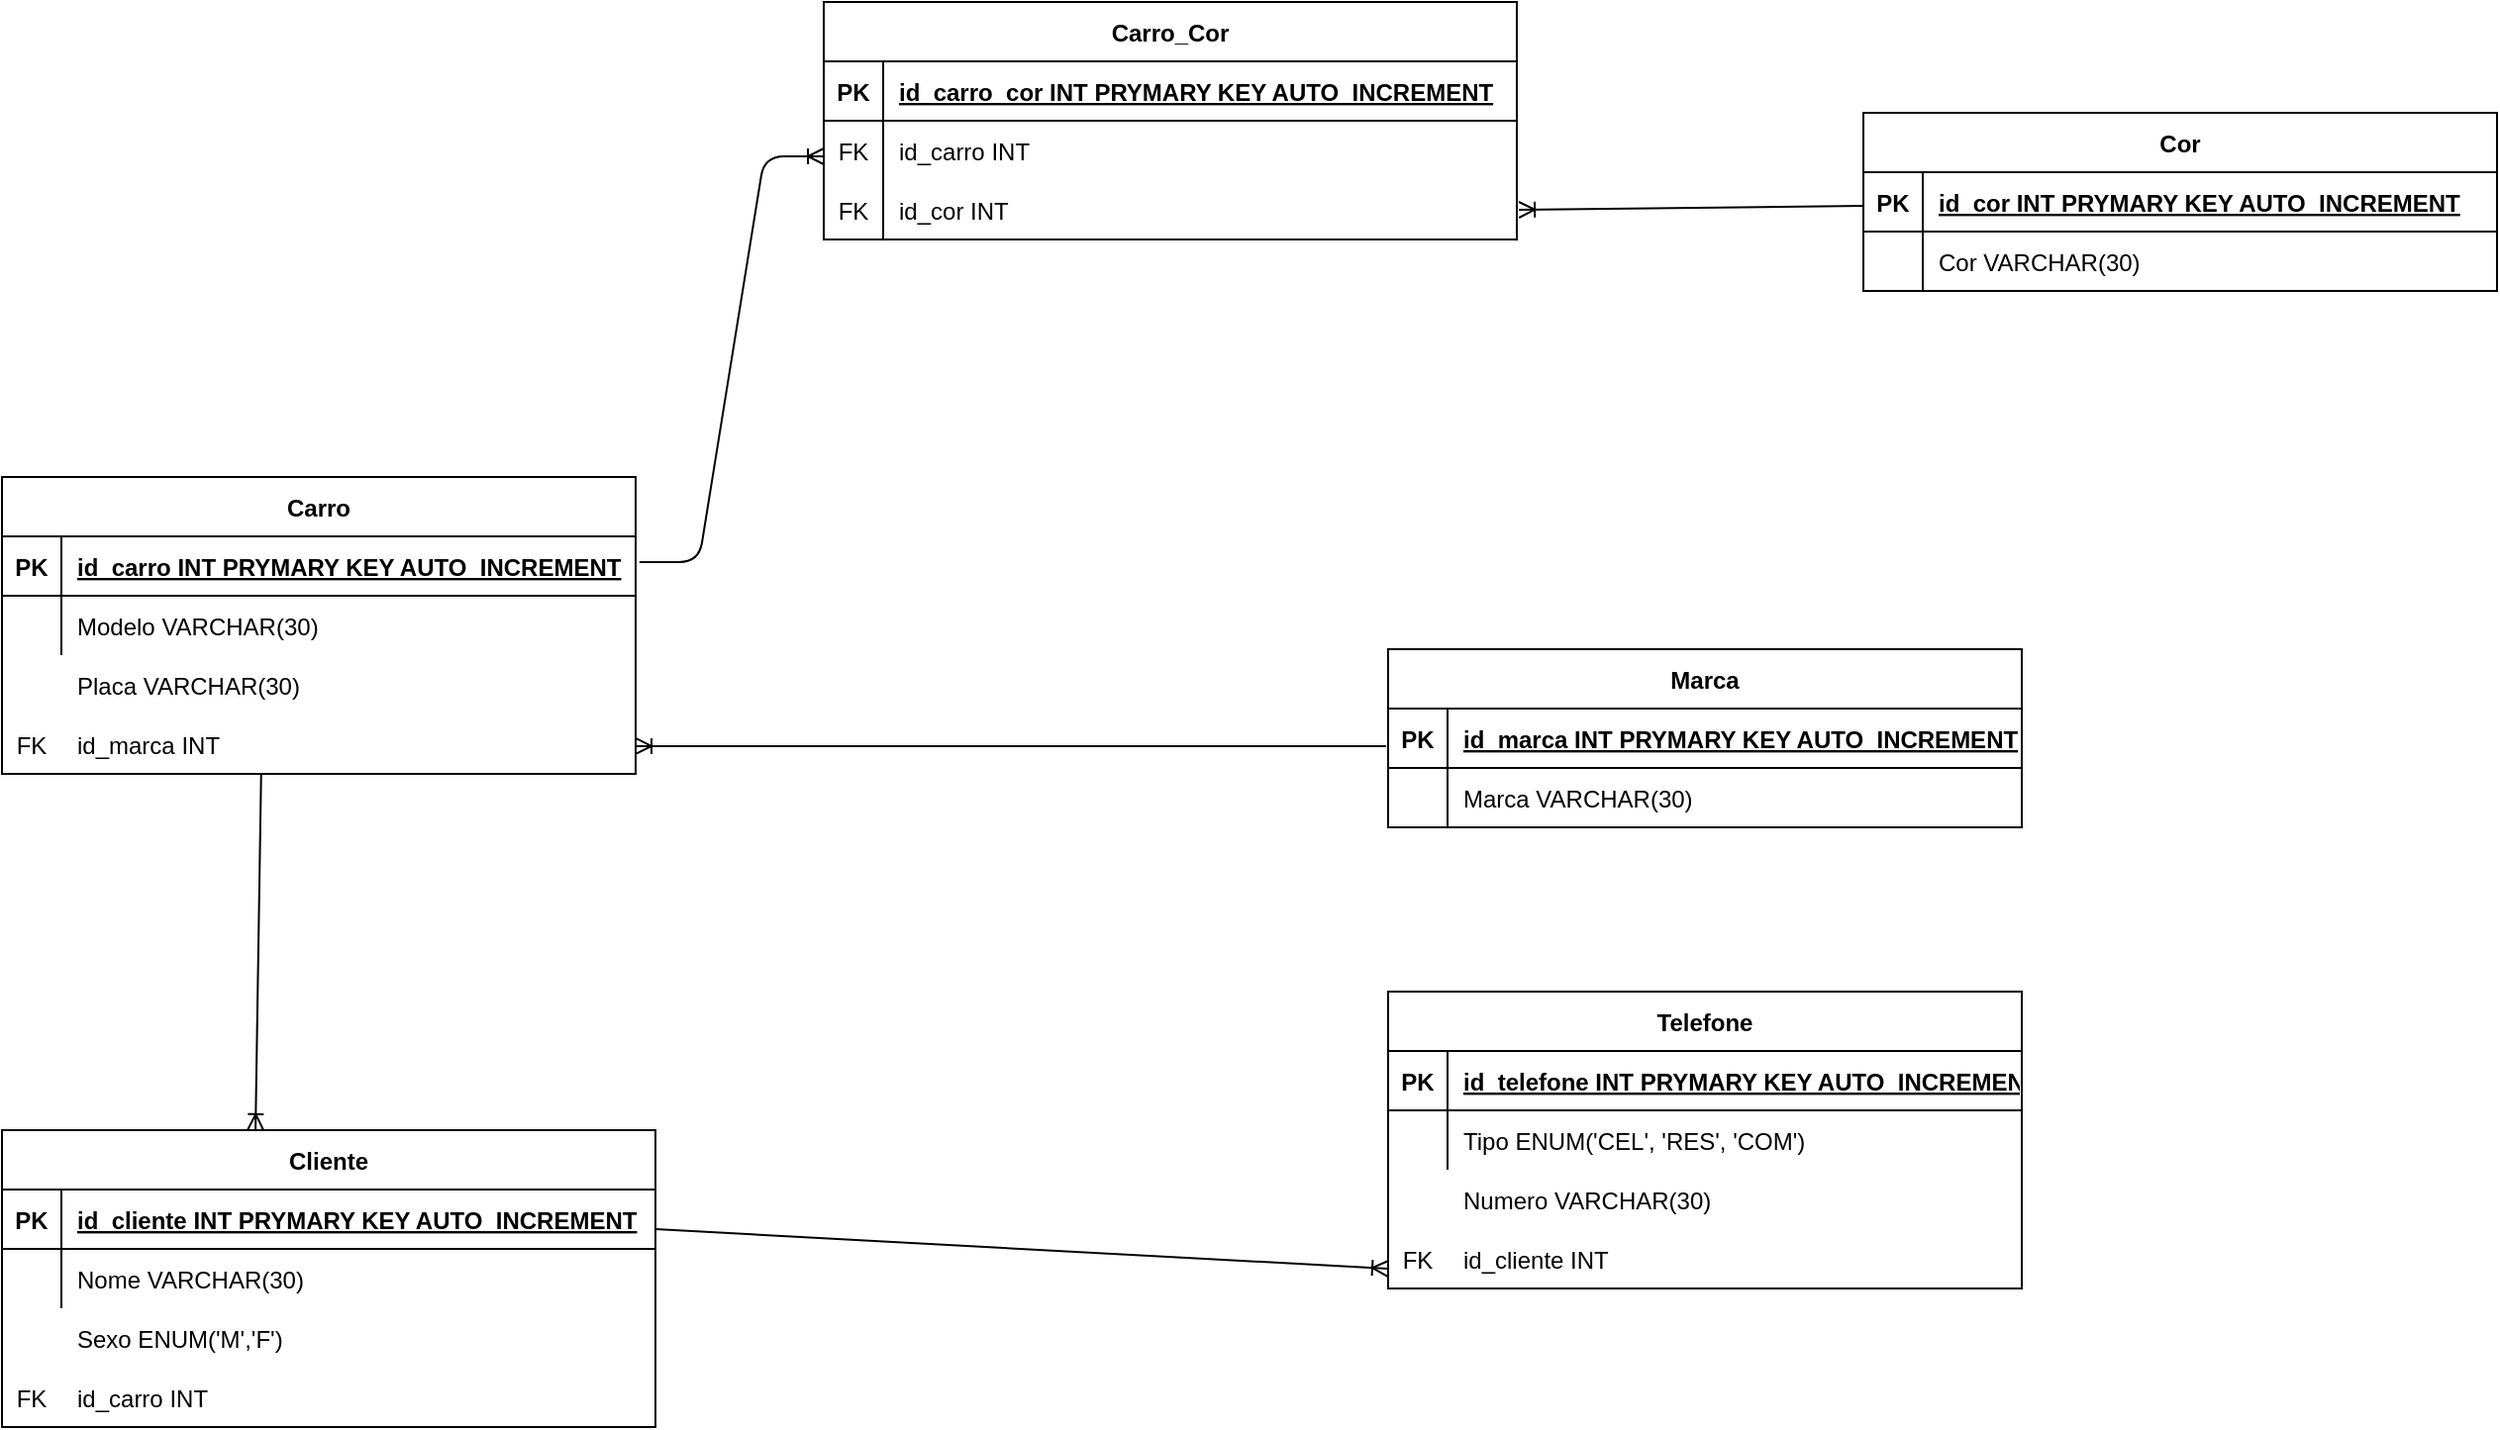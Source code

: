 <mxfile version="15.0.2" type="device"><diagram id="R2lEEEUBdFMjLlhIrx00" name="Page-1"><mxGraphModel dx="1621" dy="795" grid="1" gridSize="10" guides="1" tooltips="1" connect="1" arrows="1" fold="1" page="1" pageScale="1" pageWidth="850" pageHeight="1100" math="0" shadow="0" extFonts="Permanent Marker^https://fonts.googleapis.com/css?family=Permanent+Marker"><root><mxCell id="0"/><mxCell id="1" parent="0"/><mxCell id="a8Fml3buPXiwFYVnmUIC-18" value="" style="group" vertex="1" connectable="0" parent="1"><mxGeometry x="10" y="290" width="320" height="150" as="geometry"/></mxCell><mxCell id="C-vyLk0tnHw3VtMMgP7b-23" value="Carro" style="shape=table;startSize=30;container=1;collapsible=1;childLayout=tableLayout;fixedRows=1;rowLines=0;fontStyle=1;align=center;resizeLast=1;" parent="a8Fml3buPXiwFYVnmUIC-18" vertex="1"><mxGeometry width="320" height="150" as="geometry"/></mxCell><mxCell id="C-vyLk0tnHw3VtMMgP7b-24" value="" style="shape=partialRectangle;collapsible=0;dropTarget=0;pointerEvents=0;fillColor=none;points=[[0,0.5],[1,0.5]];portConstraint=eastwest;top=0;left=0;right=0;bottom=1;" parent="C-vyLk0tnHw3VtMMgP7b-23" vertex="1"><mxGeometry y="30" width="320" height="30" as="geometry"/></mxCell><mxCell id="C-vyLk0tnHw3VtMMgP7b-25" value="PK" style="shape=partialRectangle;overflow=hidden;connectable=0;fillColor=none;top=0;left=0;bottom=0;right=0;fontStyle=1;" parent="C-vyLk0tnHw3VtMMgP7b-24" vertex="1"><mxGeometry width="30" height="30" as="geometry"/></mxCell><mxCell id="C-vyLk0tnHw3VtMMgP7b-26" value="id_carro INT PRYMARY KEY AUTO_INCREMENT" style="shape=partialRectangle;overflow=hidden;connectable=0;fillColor=none;top=0;left=0;bottom=0;right=0;align=left;spacingLeft=6;fontStyle=5;" parent="C-vyLk0tnHw3VtMMgP7b-24" vertex="1"><mxGeometry x="30" width="290" height="30" as="geometry"/></mxCell><mxCell id="C-vyLk0tnHw3VtMMgP7b-27" value="" style="shape=partialRectangle;collapsible=0;dropTarget=0;pointerEvents=0;fillColor=none;points=[[0,0.5],[1,0.5]];portConstraint=eastwest;top=0;left=0;right=0;bottom=0;" parent="C-vyLk0tnHw3VtMMgP7b-23" vertex="1"><mxGeometry y="60" width="320" height="30" as="geometry"/></mxCell><mxCell id="C-vyLk0tnHw3VtMMgP7b-28" value="" style="shape=partialRectangle;overflow=hidden;connectable=0;fillColor=none;top=0;left=0;bottom=0;right=0;" parent="C-vyLk0tnHw3VtMMgP7b-27" vertex="1"><mxGeometry width="30" height="30" as="geometry"/></mxCell><mxCell id="C-vyLk0tnHw3VtMMgP7b-29" value="Modelo VARCHAR(30)" style="shape=partialRectangle;overflow=hidden;connectable=0;fillColor=none;top=0;left=0;bottom=0;right=0;align=left;spacingLeft=6;" parent="C-vyLk0tnHw3VtMMgP7b-27" vertex="1"><mxGeometry x="30" width="290" height="30" as="geometry"/></mxCell><mxCell id="a8Fml3buPXiwFYVnmUIC-1" value="" style="shape=partialRectangle;collapsible=0;dropTarget=0;pointerEvents=0;fillColor=none;points=[[0,0.5],[1,0.5]];portConstraint=eastwest;top=0;left=0;right=0;bottom=0;" vertex="1" parent="a8Fml3buPXiwFYVnmUIC-18"><mxGeometry y="90" width="320" height="30" as="geometry"/></mxCell><mxCell id="a8Fml3buPXiwFYVnmUIC-2" value="" style="shape=partialRectangle;overflow=hidden;connectable=0;fillColor=none;top=0;left=0;bottom=0;right=0;" vertex="1" parent="a8Fml3buPXiwFYVnmUIC-1"><mxGeometry width="30" height="30" as="geometry"/></mxCell><mxCell id="a8Fml3buPXiwFYVnmUIC-3" value="Placa VARCHAR(30)" style="shape=partialRectangle;overflow=hidden;connectable=0;fillColor=none;top=0;left=0;bottom=0;right=0;align=left;spacingLeft=6;" vertex="1" parent="a8Fml3buPXiwFYVnmUIC-1"><mxGeometry x="30" width="290" height="30" as="geometry"/></mxCell><mxCell id="a8Fml3buPXiwFYVnmUIC-4" value="" style="shape=partialRectangle;collapsible=0;dropTarget=0;pointerEvents=0;fillColor=none;points=[[0,0.5],[1,0.5]];portConstraint=eastwest;top=0;left=0;right=0;bottom=0;" vertex="1" parent="a8Fml3buPXiwFYVnmUIC-18"><mxGeometry y="120" width="320" height="30" as="geometry"/></mxCell><mxCell id="a8Fml3buPXiwFYVnmUIC-5" value="" style="shape=partialRectangle;overflow=hidden;connectable=0;fillColor=none;top=0;left=0;bottom=0;right=0;" vertex="1" parent="a8Fml3buPXiwFYVnmUIC-4"><mxGeometry width="30" height="30" as="geometry"/></mxCell><mxCell id="a8Fml3buPXiwFYVnmUIC-6" value="id_marca INT" style="shape=partialRectangle;overflow=hidden;connectable=0;fillColor=none;top=0;left=0;bottom=0;right=0;align=left;spacingLeft=6;" vertex="1" parent="a8Fml3buPXiwFYVnmUIC-4"><mxGeometry x="30" width="290" height="30" as="geometry"/></mxCell><mxCell id="a8Fml3buPXiwFYVnmUIC-17" value="FK" style="shape=partialRectangle;overflow=hidden;connectable=0;fillColor=none;top=0;left=0;bottom=0;right=0;" vertex="1" parent="a8Fml3buPXiwFYVnmUIC-18"><mxGeometry y="120" width="30" height="30" as="geometry"/></mxCell><mxCell id="a8Fml3buPXiwFYVnmUIC-50" value="" style="group" vertex="1" connectable="0" parent="1"><mxGeometry x="10" y="620" width="330" height="150" as="geometry"/></mxCell><mxCell id="a8Fml3buPXiwFYVnmUIC-51" value="Cliente" style="shape=table;startSize=30;container=1;collapsible=1;childLayout=tableLayout;fixedRows=1;rowLines=0;fontStyle=1;align=center;resizeLast=1;" vertex="1" parent="a8Fml3buPXiwFYVnmUIC-50"><mxGeometry width="330" height="150" as="geometry"/></mxCell><mxCell id="a8Fml3buPXiwFYVnmUIC-52" value="" style="shape=partialRectangle;collapsible=0;dropTarget=0;pointerEvents=0;fillColor=none;points=[[0,0.5],[1,0.5]];portConstraint=eastwest;top=0;left=0;right=0;bottom=1;" vertex="1" parent="a8Fml3buPXiwFYVnmUIC-51"><mxGeometry y="30" width="330" height="30" as="geometry"/></mxCell><mxCell id="a8Fml3buPXiwFYVnmUIC-53" value="PK" style="shape=partialRectangle;overflow=hidden;connectable=0;fillColor=none;top=0;left=0;bottom=0;right=0;fontStyle=1;" vertex="1" parent="a8Fml3buPXiwFYVnmUIC-52"><mxGeometry width="30" height="30" as="geometry"/></mxCell><mxCell id="a8Fml3buPXiwFYVnmUIC-54" value="id_cliente INT PRYMARY KEY AUTO_INCREMENT" style="shape=partialRectangle;overflow=hidden;connectable=0;fillColor=none;top=0;left=0;bottom=0;right=0;align=left;spacingLeft=6;fontStyle=5;" vertex="1" parent="a8Fml3buPXiwFYVnmUIC-52"><mxGeometry x="30" width="300" height="30" as="geometry"/></mxCell><mxCell id="a8Fml3buPXiwFYVnmUIC-55" value="" style="shape=partialRectangle;collapsible=0;dropTarget=0;pointerEvents=0;fillColor=none;points=[[0,0.5],[1,0.5]];portConstraint=eastwest;top=0;left=0;right=0;bottom=0;" vertex="1" parent="a8Fml3buPXiwFYVnmUIC-51"><mxGeometry y="60" width="330" height="30" as="geometry"/></mxCell><mxCell id="a8Fml3buPXiwFYVnmUIC-56" value="" style="shape=partialRectangle;overflow=hidden;connectable=0;fillColor=none;top=0;left=0;bottom=0;right=0;" vertex="1" parent="a8Fml3buPXiwFYVnmUIC-55"><mxGeometry width="30" height="30" as="geometry"/></mxCell><mxCell id="a8Fml3buPXiwFYVnmUIC-57" value="Nome VARCHAR(30)" style="shape=partialRectangle;overflow=hidden;connectable=0;fillColor=none;top=0;left=0;bottom=0;right=0;align=left;spacingLeft=6;" vertex="1" parent="a8Fml3buPXiwFYVnmUIC-55"><mxGeometry x="30" width="300" height="30" as="geometry"/></mxCell><mxCell id="a8Fml3buPXiwFYVnmUIC-58" value="" style="shape=partialRectangle;collapsible=0;dropTarget=0;pointerEvents=0;fillColor=none;points=[[0,0.5],[1,0.5]];portConstraint=eastwest;top=0;left=0;right=0;bottom=0;" vertex="1" parent="a8Fml3buPXiwFYVnmUIC-50"><mxGeometry y="90" width="320" height="30" as="geometry"/></mxCell><mxCell id="a8Fml3buPXiwFYVnmUIC-59" value="" style="shape=partialRectangle;overflow=hidden;connectable=0;fillColor=none;top=0;left=0;bottom=0;right=0;" vertex="1" parent="a8Fml3buPXiwFYVnmUIC-58"><mxGeometry width="30" height="30" as="geometry"/></mxCell><mxCell id="a8Fml3buPXiwFYVnmUIC-60" value="Sexo ENUM('M','F')" style="shape=partialRectangle;overflow=hidden;connectable=0;fillColor=none;top=0;left=0;bottom=0;right=0;align=left;spacingLeft=6;" vertex="1" parent="a8Fml3buPXiwFYVnmUIC-58"><mxGeometry x="30" width="290" height="30" as="geometry"/></mxCell><mxCell id="a8Fml3buPXiwFYVnmUIC-61" value="" style="shape=partialRectangle;collapsible=0;dropTarget=0;pointerEvents=0;fillColor=none;points=[[0,0.5],[1,0.5]];portConstraint=eastwest;top=0;left=0;right=0;bottom=0;" vertex="1" parent="a8Fml3buPXiwFYVnmUIC-50"><mxGeometry y="120" width="320" height="30" as="geometry"/></mxCell><mxCell id="a8Fml3buPXiwFYVnmUIC-62" value="" style="shape=partialRectangle;overflow=hidden;connectable=0;fillColor=none;top=0;left=0;bottom=0;right=0;" vertex="1" parent="a8Fml3buPXiwFYVnmUIC-61"><mxGeometry width="30" height="30" as="geometry"/></mxCell><mxCell id="a8Fml3buPXiwFYVnmUIC-63" value="id_carro INT" style="shape=partialRectangle;overflow=hidden;connectable=0;fillColor=none;top=0;left=0;bottom=0;right=0;align=left;spacingLeft=6;" vertex="1" parent="a8Fml3buPXiwFYVnmUIC-61"><mxGeometry x="30" width="290" height="30" as="geometry"/></mxCell><mxCell id="a8Fml3buPXiwFYVnmUIC-64" value="FK" style="shape=partialRectangle;overflow=hidden;connectable=0;fillColor=none;top=0;left=0;bottom=0;right=0;" vertex="1" parent="a8Fml3buPXiwFYVnmUIC-50"><mxGeometry y="120" width="30" height="30" as="geometry"/></mxCell><mxCell id="a8Fml3buPXiwFYVnmUIC-65" value="" style="group" vertex="1" connectable="0" parent="1"><mxGeometry x="710" y="550" width="320" height="150" as="geometry"/></mxCell><mxCell id="a8Fml3buPXiwFYVnmUIC-66" value="Telefone" style="shape=table;startSize=30;container=1;collapsible=1;childLayout=tableLayout;fixedRows=1;rowLines=0;fontStyle=1;align=center;resizeLast=1;" vertex="1" parent="a8Fml3buPXiwFYVnmUIC-65"><mxGeometry width="320" height="150" as="geometry"/></mxCell><mxCell id="a8Fml3buPXiwFYVnmUIC-67" value="" style="shape=partialRectangle;collapsible=0;dropTarget=0;pointerEvents=0;fillColor=none;points=[[0,0.5],[1,0.5]];portConstraint=eastwest;top=0;left=0;right=0;bottom=1;" vertex="1" parent="a8Fml3buPXiwFYVnmUIC-66"><mxGeometry y="30" width="320" height="30" as="geometry"/></mxCell><mxCell id="a8Fml3buPXiwFYVnmUIC-68" value="PK" style="shape=partialRectangle;overflow=hidden;connectable=0;fillColor=none;top=0;left=0;bottom=0;right=0;fontStyle=1;" vertex="1" parent="a8Fml3buPXiwFYVnmUIC-67"><mxGeometry width="30" height="30" as="geometry"/></mxCell><mxCell id="a8Fml3buPXiwFYVnmUIC-69" value="id_telefone INT PRYMARY KEY AUTO_INCREMENT" style="shape=partialRectangle;overflow=hidden;connectable=0;fillColor=none;top=0;left=0;bottom=0;right=0;align=left;spacingLeft=6;fontStyle=5;" vertex="1" parent="a8Fml3buPXiwFYVnmUIC-67"><mxGeometry x="30" width="290" height="30" as="geometry"/></mxCell><mxCell id="a8Fml3buPXiwFYVnmUIC-70" value="" style="shape=partialRectangle;collapsible=0;dropTarget=0;pointerEvents=0;fillColor=none;points=[[0,0.5],[1,0.5]];portConstraint=eastwest;top=0;left=0;right=0;bottom=0;" vertex="1" parent="a8Fml3buPXiwFYVnmUIC-66"><mxGeometry y="60" width="320" height="30" as="geometry"/></mxCell><mxCell id="a8Fml3buPXiwFYVnmUIC-71" value="" style="shape=partialRectangle;overflow=hidden;connectable=0;fillColor=none;top=0;left=0;bottom=0;right=0;" vertex="1" parent="a8Fml3buPXiwFYVnmUIC-70"><mxGeometry width="30" height="30" as="geometry"/></mxCell><mxCell id="a8Fml3buPXiwFYVnmUIC-72" value="Tipo ENUM('CEL', 'RES', 'COM')" style="shape=partialRectangle;overflow=hidden;connectable=0;fillColor=none;top=0;left=0;bottom=0;right=0;align=left;spacingLeft=6;" vertex="1" parent="a8Fml3buPXiwFYVnmUIC-70"><mxGeometry x="30" width="290" height="30" as="geometry"/></mxCell><mxCell id="a8Fml3buPXiwFYVnmUIC-73" value="" style="shape=partialRectangle;collapsible=0;dropTarget=0;pointerEvents=0;fillColor=none;points=[[0,0.5],[1,0.5]];portConstraint=eastwest;top=0;left=0;right=0;bottom=0;" vertex="1" parent="a8Fml3buPXiwFYVnmUIC-65"><mxGeometry y="90" width="320" height="30" as="geometry"/></mxCell><mxCell id="a8Fml3buPXiwFYVnmUIC-74" value="" style="shape=partialRectangle;overflow=hidden;connectable=0;fillColor=none;top=0;left=0;bottom=0;right=0;" vertex="1" parent="a8Fml3buPXiwFYVnmUIC-73"><mxGeometry width="30" height="30" as="geometry"/></mxCell><mxCell id="a8Fml3buPXiwFYVnmUIC-75" value="Numero VARCHAR(30)" style="shape=partialRectangle;overflow=hidden;connectable=0;fillColor=none;top=0;left=0;bottom=0;right=0;align=left;spacingLeft=6;" vertex="1" parent="a8Fml3buPXiwFYVnmUIC-73"><mxGeometry x="30" width="290" height="30" as="geometry"/></mxCell><mxCell id="a8Fml3buPXiwFYVnmUIC-76" value="" style="shape=partialRectangle;collapsible=0;dropTarget=0;pointerEvents=0;fillColor=none;points=[[0,0.5],[1,0.5]];portConstraint=eastwest;top=0;left=0;right=0;bottom=0;" vertex="1" parent="a8Fml3buPXiwFYVnmUIC-65"><mxGeometry y="120" width="320" height="30" as="geometry"/></mxCell><mxCell id="a8Fml3buPXiwFYVnmUIC-77" value="" style="shape=partialRectangle;overflow=hidden;connectable=0;fillColor=none;top=0;left=0;bottom=0;right=0;" vertex="1" parent="a8Fml3buPXiwFYVnmUIC-76"><mxGeometry width="30" height="30" as="geometry"/></mxCell><mxCell id="a8Fml3buPXiwFYVnmUIC-78" value="id_cliente INT" style="shape=partialRectangle;overflow=hidden;connectable=0;fillColor=none;top=0;left=0;bottom=0;right=0;align=left;spacingLeft=6;" vertex="1" parent="a8Fml3buPXiwFYVnmUIC-76"><mxGeometry x="30" width="290" height="30" as="geometry"/></mxCell><mxCell id="a8Fml3buPXiwFYVnmUIC-79" value="FK" style="shape=partialRectangle;overflow=hidden;connectable=0;fillColor=none;top=0;left=0;bottom=0;right=0;" vertex="1" parent="a8Fml3buPXiwFYVnmUIC-65"><mxGeometry y="120" width="30" height="30" as="geometry"/></mxCell><mxCell id="a8Fml3buPXiwFYVnmUIC-80" value="" style="group" vertex="1" connectable="0" parent="1"><mxGeometry x="710" y="377" width="320" height="90" as="geometry"/></mxCell><mxCell id="a8Fml3buPXiwFYVnmUIC-81" value="Marca" style="shape=table;startSize=30;container=1;collapsible=1;childLayout=tableLayout;fixedRows=1;rowLines=0;fontStyle=1;align=center;resizeLast=1;" vertex="1" parent="a8Fml3buPXiwFYVnmUIC-80"><mxGeometry width="320" height="90" as="geometry"/></mxCell><mxCell id="a8Fml3buPXiwFYVnmUIC-82" value="" style="shape=partialRectangle;collapsible=0;dropTarget=0;pointerEvents=0;fillColor=none;points=[[0,0.5],[1,0.5]];portConstraint=eastwest;top=0;left=0;right=0;bottom=1;" vertex="1" parent="a8Fml3buPXiwFYVnmUIC-81"><mxGeometry y="30" width="320" height="30" as="geometry"/></mxCell><mxCell id="a8Fml3buPXiwFYVnmUIC-83" value="PK" style="shape=partialRectangle;overflow=hidden;connectable=0;fillColor=none;top=0;left=0;bottom=0;right=0;fontStyle=1;" vertex="1" parent="a8Fml3buPXiwFYVnmUIC-82"><mxGeometry width="30" height="30" as="geometry"/></mxCell><mxCell id="a8Fml3buPXiwFYVnmUIC-84" value="id_marca INT PRYMARY KEY AUTO_INCREMENT" style="shape=partialRectangle;overflow=hidden;connectable=0;fillColor=none;top=0;left=0;bottom=0;right=0;align=left;spacingLeft=6;fontStyle=5;" vertex="1" parent="a8Fml3buPXiwFYVnmUIC-82"><mxGeometry x="30" width="290" height="30" as="geometry"/></mxCell><mxCell id="a8Fml3buPXiwFYVnmUIC-85" value="" style="shape=partialRectangle;collapsible=0;dropTarget=0;pointerEvents=0;fillColor=none;points=[[0,0.5],[1,0.5]];portConstraint=eastwest;top=0;left=0;right=0;bottom=0;" vertex="1" parent="a8Fml3buPXiwFYVnmUIC-81"><mxGeometry y="60" width="320" height="30" as="geometry"/></mxCell><mxCell id="a8Fml3buPXiwFYVnmUIC-86" value="" style="shape=partialRectangle;overflow=hidden;connectable=0;fillColor=none;top=0;left=0;bottom=0;right=0;" vertex="1" parent="a8Fml3buPXiwFYVnmUIC-85"><mxGeometry width="30" height="30" as="geometry"/></mxCell><mxCell id="a8Fml3buPXiwFYVnmUIC-87" value="Marca VARCHAR(30)" style="shape=partialRectangle;overflow=hidden;connectable=0;fillColor=none;top=0;left=0;bottom=0;right=0;align=left;spacingLeft=6;" vertex="1" parent="a8Fml3buPXiwFYVnmUIC-85"><mxGeometry x="30" width="290" height="30" as="geometry"/></mxCell><mxCell id="a8Fml3buPXiwFYVnmUIC-94" value="" style="shape=partialRectangle;overflow=hidden;connectable=0;fillColor=none;top=0;left=0;bottom=0;right=0;" vertex="1" parent="a8Fml3buPXiwFYVnmUIC-80"><mxGeometry y="72" width="30" height="18" as="geometry"/></mxCell><mxCell id="a8Fml3buPXiwFYVnmUIC-95" value="" style="group" vertex="1" connectable="0" parent="1"><mxGeometry x="950" y="106" width="320" height="90" as="geometry"/></mxCell><mxCell id="a8Fml3buPXiwFYVnmUIC-96" value="Cor" style="shape=table;startSize=30;container=1;collapsible=1;childLayout=tableLayout;fixedRows=1;rowLines=0;fontStyle=1;align=center;resizeLast=1;" vertex="1" parent="a8Fml3buPXiwFYVnmUIC-95"><mxGeometry width="320" height="90" as="geometry"/></mxCell><mxCell id="a8Fml3buPXiwFYVnmUIC-97" value="" style="shape=partialRectangle;collapsible=0;dropTarget=0;pointerEvents=0;fillColor=none;points=[[0,0.5],[1,0.5]];portConstraint=eastwest;top=0;left=0;right=0;bottom=1;" vertex="1" parent="a8Fml3buPXiwFYVnmUIC-96"><mxGeometry y="30" width="320" height="30" as="geometry"/></mxCell><mxCell id="a8Fml3buPXiwFYVnmUIC-98" value="PK" style="shape=partialRectangle;overflow=hidden;connectable=0;fillColor=none;top=0;left=0;bottom=0;right=0;fontStyle=1;" vertex="1" parent="a8Fml3buPXiwFYVnmUIC-97"><mxGeometry width="30" height="30" as="geometry"/></mxCell><mxCell id="a8Fml3buPXiwFYVnmUIC-99" value="id_cor INT PRYMARY KEY AUTO_INCREMENT" style="shape=partialRectangle;overflow=hidden;connectable=0;fillColor=none;top=0;left=0;bottom=0;right=0;align=left;spacingLeft=6;fontStyle=5;" vertex="1" parent="a8Fml3buPXiwFYVnmUIC-97"><mxGeometry x="30" width="290" height="30" as="geometry"/></mxCell><mxCell id="a8Fml3buPXiwFYVnmUIC-100" value="" style="shape=partialRectangle;collapsible=0;dropTarget=0;pointerEvents=0;fillColor=none;points=[[0,0.5],[1,0.5]];portConstraint=eastwest;top=0;left=0;right=0;bottom=0;" vertex="1" parent="a8Fml3buPXiwFYVnmUIC-96"><mxGeometry y="60" width="320" height="30" as="geometry"/></mxCell><mxCell id="a8Fml3buPXiwFYVnmUIC-101" value="" style="shape=partialRectangle;overflow=hidden;connectable=0;fillColor=none;top=0;left=0;bottom=0;right=0;" vertex="1" parent="a8Fml3buPXiwFYVnmUIC-100"><mxGeometry width="30" height="30" as="geometry"/></mxCell><mxCell id="a8Fml3buPXiwFYVnmUIC-102" value="Cor VARCHAR(30)" style="shape=partialRectangle;overflow=hidden;connectable=0;fillColor=none;top=0;left=0;bottom=0;right=0;align=left;spacingLeft=6;" vertex="1" parent="a8Fml3buPXiwFYVnmUIC-100"><mxGeometry x="30" width="290" height="30" as="geometry"/></mxCell><mxCell id="a8Fml3buPXiwFYVnmUIC-103" value="" style="shape=partialRectangle;overflow=hidden;connectable=0;fillColor=none;top=0;left=0;bottom=0;right=0;" vertex="1" parent="a8Fml3buPXiwFYVnmUIC-95"><mxGeometry y="72" width="30" height="18" as="geometry"/></mxCell><mxCell id="a8Fml3buPXiwFYVnmUIC-104" value="" style="edgeStyle=entityRelationEdgeStyle;fontSize=12;html=1;endArrow=ERoneToMany;exitX=1.006;exitY=0.433;exitDx=0;exitDy=0;exitPerimeter=0;entryX=0;entryY=0.6;entryDx=0;entryDy=0;entryPerimeter=0;" edge="1" parent="1" source="C-vyLk0tnHw3VtMMgP7b-24" target="C-vyLk0tnHw3VtMMgP7b-6"><mxGeometry width="100" height="100" relative="1" as="geometry"><mxPoint x="400" y="360" as="sourcePoint"/><mxPoint x="420" y="170" as="targetPoint"/></mxGeometry></mxCell><mxCell id="a8Fml3buPXiwFYVnmUIC-105" value="" style="group" vertex="1" connectable="0" parent="1"><mxGeometry x="425" y="50" width="350" height="120" as="geometry"/></mxCell><mxCell id="C-vyLk0tnHw3VtMMgP7b-2" value="Carro_Cor" style="shape=table;startSize=30;container=1;collapsible=1;childLayout=tableLayout;fixedRows=1;rowLines=0;fontStyle=1;align=center;resizeLast=1;" parent="a8Fml3buPXiwFYVnmUIC-105" vertex="1"><mxGeometry width="350" height="120" as="geometry"/></mxCell><mxCell id="C-vyLk0tnHw3VtMMgP7b-3" value="" style="shape=partialRectangle;collapsible=0;dropTarget=0;pointerEvents=0;fillColor=none;points=[[0,0.5],[1,0.5]];portConstraint=eastwest;top=0;left=0;right=0;bottom=1;" parent="C-vyLk0tnHw3VtMMgP7b-2" vertex="1"><mxGeometry y="30" width="350" height="30" as="geometry"/></mxCell><mxCell id="C-vyLk0tnHw3VtMMgP7b-4" value="PK" style="shape=partialRectangle;overflow=hidden;connectable=0;fillColor=none;top=0;left=0;bottom=0;right=0;fontStyle=1;" parent="C-vyLk0tnHw3VtMMgP7b-3" vertex="1"><mxGeometry width="30" height="30" as="geometry"/></mxCell><mxCell id="C-vyLk0tnHw3VtMMgP7b-5" value="id_carro_cor INT PRYMARY KEY AUTO_INCREMENT" style="shape=partialRectangle;overflow=hidden;connectable=0;fillColor=none;top=0;left=0;bottom=0;right=0;align=left;spacingLeft=6;fontStyle=5;" parent="C-vyLk0tnHw3VtMMgP7b-3" vertex="1"><mxGeometry x="30" width="320" height="30" as="geometry"/></mxCell><mxCell id="C-vyLk0tnHw3VtMMgP7b-6" value="" style="shape=partialRectangle;collapsible=0;dropTarget=0;pointerEvents=0;fillColor=none;points=[[0,0.5],[1,0.5]];portConstraint=eastwest;top=0;left=0;right=0;bottom=0;" parent="C-vyLk0tnHw3VtMMgP7b-2" vertex="1"><mxGeometry y="60" width="350" height="30" as="geometry"/></mxCell><mxCell id="C-vyLk0tnHw3VtMMgP7b-7" value="FK" style="shape=partialRectangle;overflow=hidden;connectable=0;fillColor=none;top=0;left=0;bottom=0;right=0;" parent="C-vyLk0tnHw3VtMMgP7b-6" vertex="1"><mxGeometry width="30" height="30" as="geometry"/></mxCell><mxCell id="C-vyLk0tnHw3VtMMgP7b-8" value="id_carro INT" style="shape=partialRectangle;overflow=hidden;connectable=0;fillColor=none;top=0;left=0;bottom=0;right=0;align=left;spacingLeft=6;" parent="C-vyLk0tnHw3VtMMgP7b-6" vertex="1"><mxGeometry x="30" width="320" height="30" as="geometry"/></mxCell><mxCell id="C-vyLk0tnHw3VtMMgP7b-9" value="" style="shape=partialRectangle;collapsible=0;dropTarget=0;pointerEvents=0;fillColor=none;points=[[0,0.5],[1,0.5]];portConstraint=eastwest;top=0;left=0;right=0;bottom=0;" parent="C-vyLk0tnHw3VtMMgP7b-2" vertex="1"><mxGeometry y="90" width="350" height="30" as="geometry"/></mxCell><mxCell id="C-vyLk0tnHw3VtMMgP7b-10" value="" style="shape=partialRectangle;overflow=hidden;connectable=0;fillColor=none;top=0;left=0;bottom=0;right=0;" parent="C-vyLk0tnHw3VtMMgP7b-9" vertex="1"><mxGeometry width="30" height="30" as="geometry"/></mxCell><mxCell id="C-vyLk0tnHw3VtMMgP7b-11" value="id_cor INT" style="shape=partialRectangle;overflow=hidden;connectable=0;fillColor=none;top=0;left=0;bottom=0;right=0;align=left;spacingLeft=6;" parent="C-vyLk0tnHw3VtMMgP7b-9" vertex="1"><mxGeometry x="30" width="320" height="30" as="geometry"/></mxCell><mxCell id="a8Fml3buPXiwFYVnmUIC-19" value="FK" style="shape=partialRectangle;overflow=hidden;connectable=0;fillColor=none;top=0;left=0;bottom=0;right=0;" vertex="1" parent="a8Fml3buPXiwFYVnmUIC-105"><mxGeometry y="90" width="30" height="30" as="geometry"/></mxCell><mxCell id="a8Fml3buPXiwFYVnmUIC-106" value="" style="fontSize=12;html=1;endArrow=ERoneToMany;exitX=0;exitY=0.566;exitDx=0;exitDy=0;exitPerimeter=0;entryX=1.003;entryY=0.5;entryDx=0;entryDy=0;entryPerimeter=0;" edge="1" parent="1" source="a8Fml3buPXiwFYVnmUIC-97" target="C-vyLk0tnHw3VtMMgP7b-9"><mxGeometry width="100" height="100" relative="1" as="geometry"><mxPoint x="450.0" y="354.99" as="sourcePoint"/><mxPoint x="790" y="153" as="targetPoint"/></mxGeometry></mxCell><mxCell id="a8Fml3buPXiwFYVnmUIC-107" value="" style="fontSize=12;html=1;endArrow=ERoneToMany;exitX=-0.003;exitY=0.633;exitDx=0;exitDy=0;exitPerimeter=0;entryX=1;entryY=0.533;entryDx=0;entryDy=0;entryPerimeter=0;" edge="1" parent="1" source="a8Fml3buPXiwFYVnmUIC-82" target="a8Fml3buPXiwFYVnmUIC-4"><mxGeometry width="100" height="100" relative="1" as="geometry"><mxPoint x="613.95" y="353.99" as="sourcePoint"/><mxPoint x="340" y="430" as="targetPoint"/></mxGeometry></mxCell><mxCell id="a8Fml3buPXiwFYVnmUIC-108" value="" style="fontSize=12;html=1;endArrow=ERoneToMany;" edge="1" parent="1"><mxGeometry width="100" height="100" relative="1" as="geometry"><mxPoint x="340" y="670" as="sourcePoint"/><mxPoint x="710" y="690" as="targetPoint"/></mxGeometry></mxCell><mxCell id="a8Fml3buPXiwFYVnmUIC-109" value="" style="fontSize=12;html=1;endArrow=ERoneToMany;exitX=0.409;exitY=1.067;exitDx=0;exitDy=0;exitPerimeter=0;entryX=0.388;entryY=0.013;entryDx=0;entryDy=0;entryPerimeter=0;" edge="1" parent="1"><mxGeometry width="100" height="100" relative="1" as="geometry"><mxPoint x="140.88" y="440.01" as="sourcePoint"/><mxPoint x="138.04" y="619.95" as="targetPoint"/></mxGeometry></mxCell></root></mxGraphModel></diagram></mxfile>